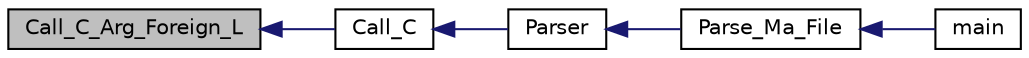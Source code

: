 digraph "Call_C_Arg_Foreign_L"
{
  edge [fontname="Helvetica",fontsize="10",labelfontname="Helvetica",labelfontsize="10"];
  node [fontname="Helvetica",fontsize="10",shape=record];
  rankdir="LR";
  Node1 [label="Call_C_Arg_Foreign_L",height=0.2,width=0.4,color="black", fillcolor="grey75", style="filled", fontcolor="black"];
  Node1 -> Node2 [dir="back",color="midnightblue",fontsize="10",style="solid"];
  Node2 [label="Call_C",height=0.2,width=0.4,color="black", fillcolor="white", style="filled",URL="$ma__protos_8h.html#a4e9a1630ccc62db3caa97ab5abc0a1ca"];
  Node2 -> Node3 [dir="back",color="midnightblue",fontsize="10",style="solid"];
  Node3 [label="Parser",height=0.2,width=0.4,color="black", fillcolor="white", style="filled",URL="$ma__parser_8c.html#a3dbe66c5fada4cfd6e6d6d8f775e0caf"];
  Node3 -> Node4 [dir="back",color="midnightblue",fontsize="10",style="solid"];
  Node4 [label="Parse_Ma_File",height=0.2,width=0.4,color="black", fillcolor="white", style="filled",URL="$ma__parser_8c.html#a4f91bc7ddfc80bc559642b19019052a1"];
  Node4 -> Node5 [dir="back",color="midnightblue",fontsize="10",style="solid"];
  Node5 [label="main",height=0.2,width=0.4,color="black", fillcolor="white", style="filled",URL="$ma2asm_8c.html#a0ddf1224851353fc92bfbff6f499fa97"];
}
